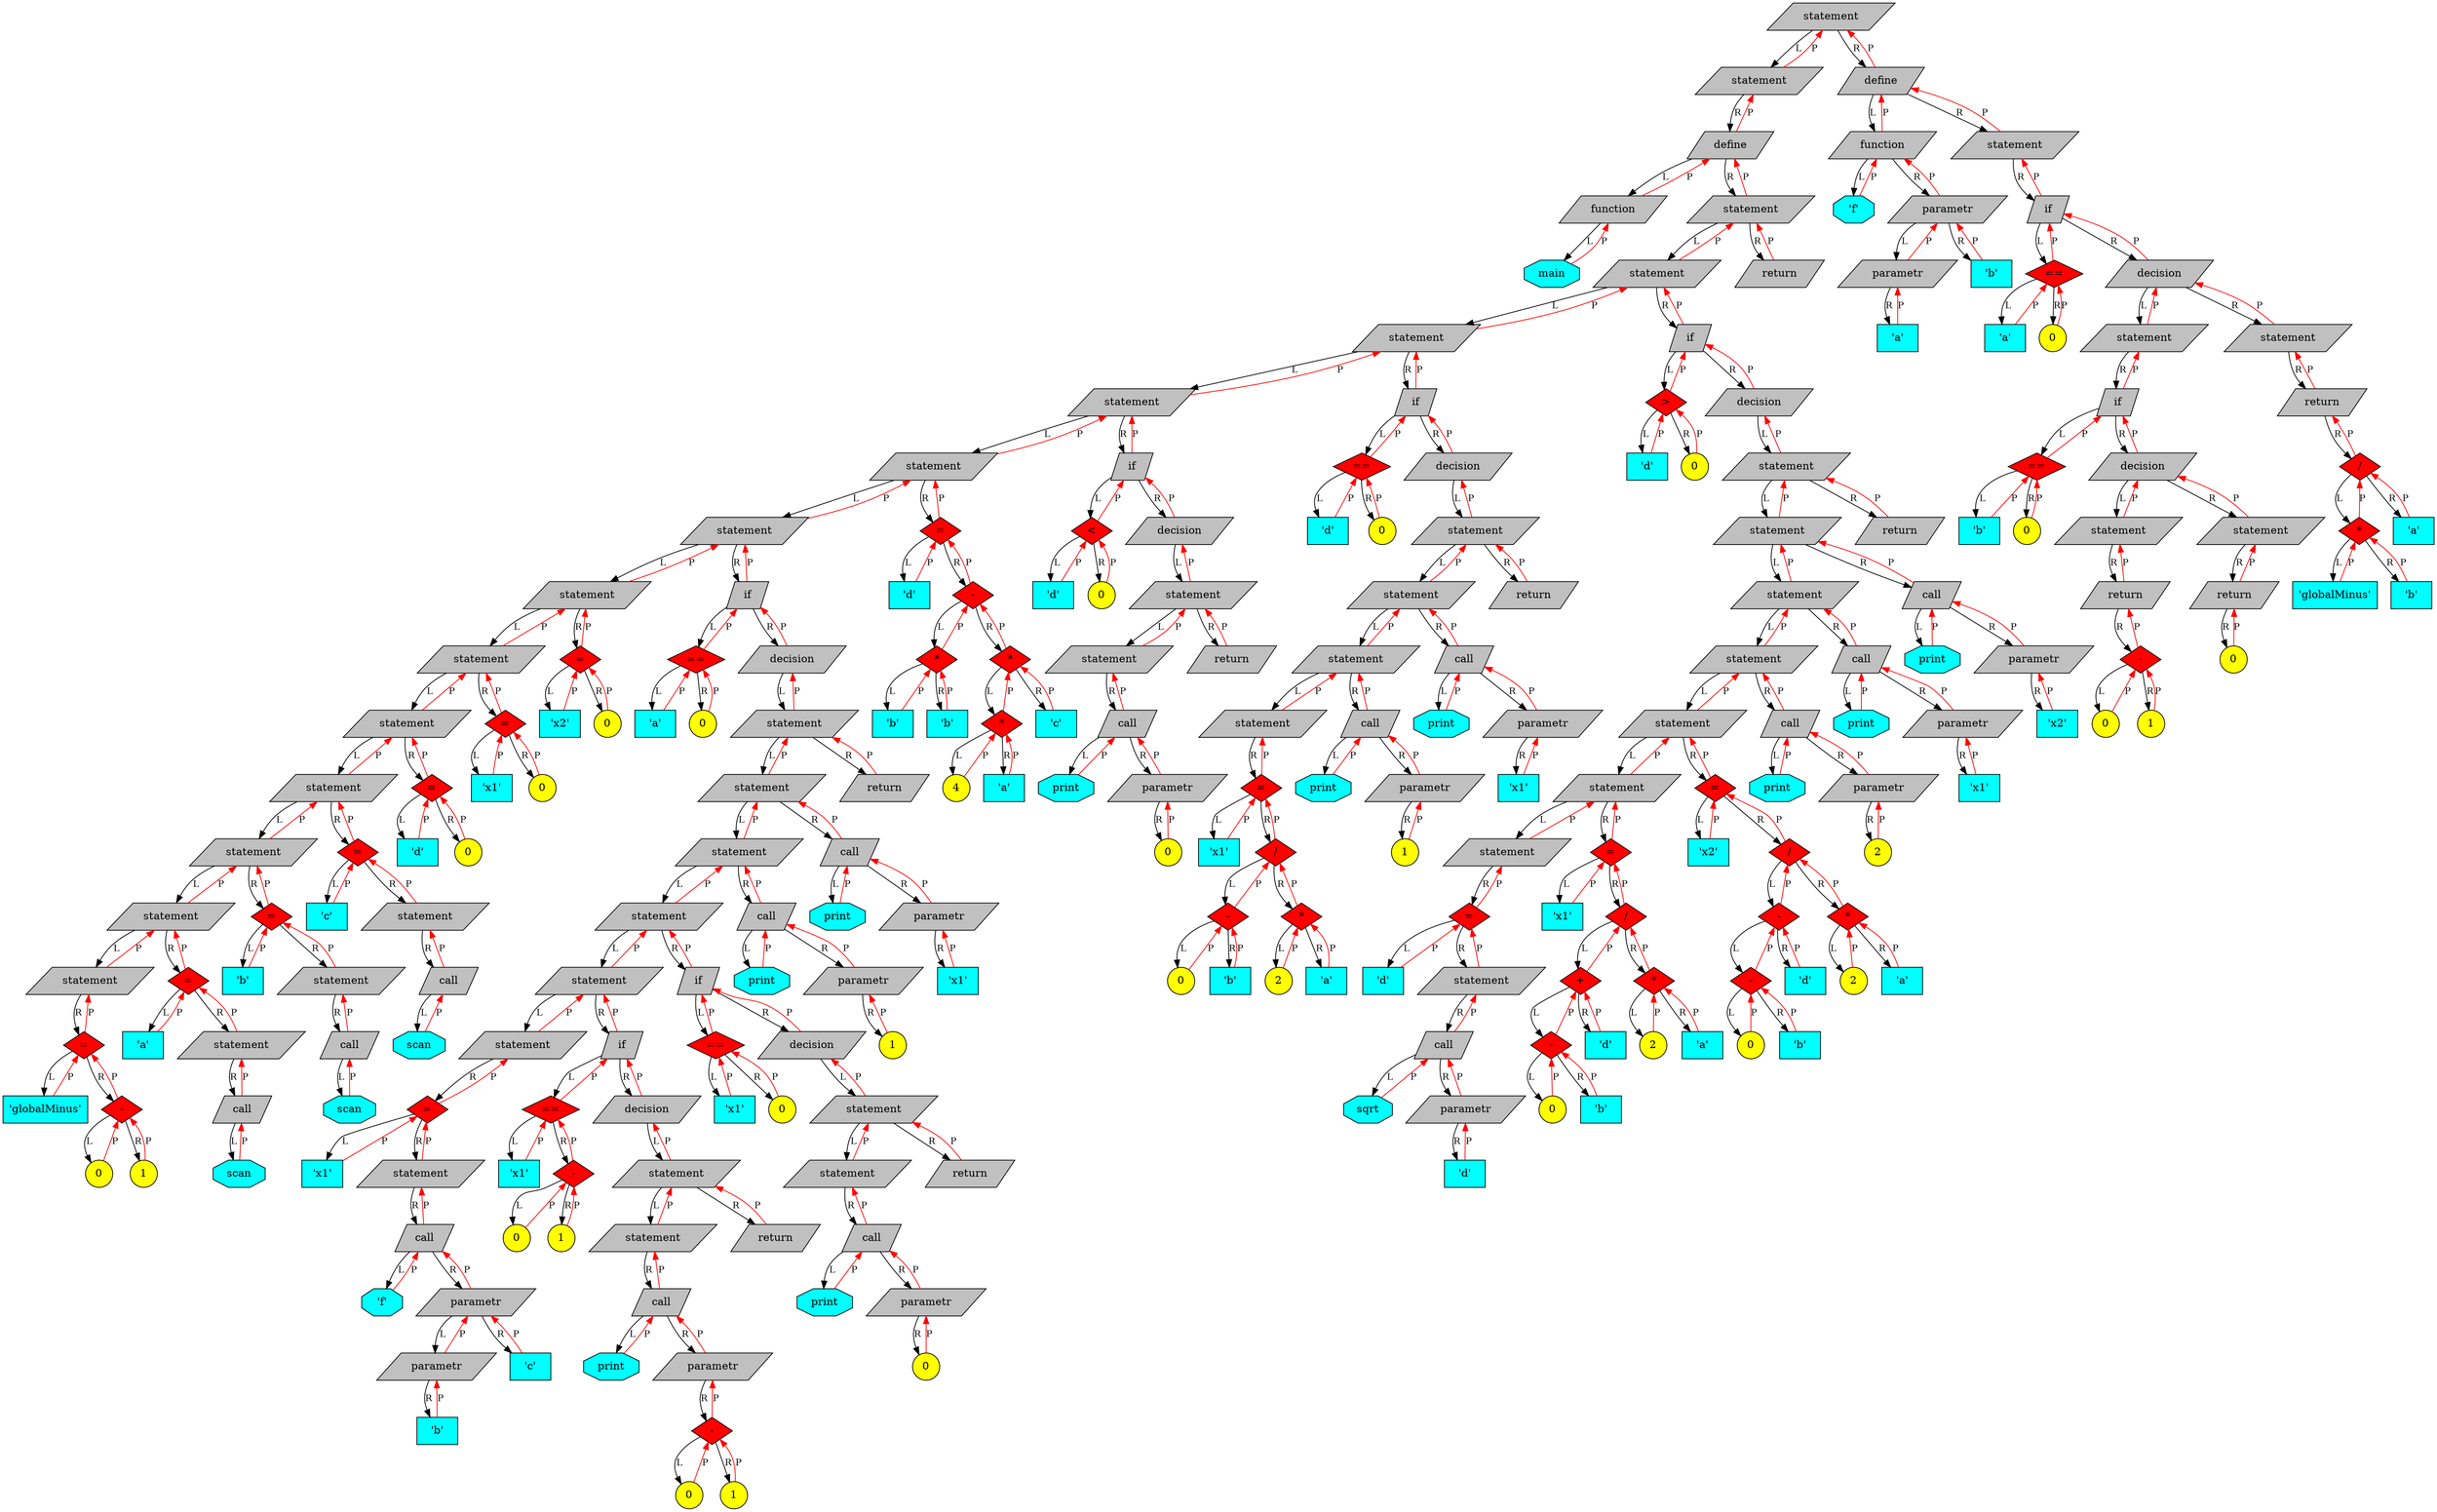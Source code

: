 digraph Tree{

	rankdir=UD;

	node[fontsize=14];

	94214501004560[shape=record, shape=parallelogram, style="filled", fillcolor=grey, label="statement"];
	94214500787408[shape=record, shape=parallelogram, style="filled", fillcolor=grey, label="statement"];
	94214500787472[shape=record, shape=parallelogram, style="filled", fillcolor=grey, label="define"];
	94214500787952[shape=record, shape=parallelogram, style="filled", fillcolor=grey, label="function"];
	94214500788016[shape=record, shape=octagon, style="filled", fillcolor=cyan, label="main"];
	94214501003184[shape=record, shape=parallelogram, style="filled", fillcolor=grey, label="statement"];
	94214500979280[shape=record, shape=parallelogram, style="filled", fillcolor=grey, label="statement"];
	94214500967504[shape=record, shape=parallelogram, style="filled", fillcolor=grey, label="statement"];
	94214500962096[shape=record, shape=parallelogram, style="filled", fillcolor=grey, label="statement"];
	94214500956752[shape=record, shape=parallelogram, style="filled", fillcolor=grey, label="statement"];
	94214500932240[shape=record, shape=parallelogram, style="filled", fillcolor=grey, label="statement"];
	94214500930736[shape=record, shape=parallelogram, style="filled", fillcolor=grey, label="statement"];
	94214500929232[shape=record, shape=parallelogram, style="filled", fillcolor=grey, label="statement"];
	94214500927728[shape=record, shape=parallelogram, style="filled", fillcolor=grey, label="statement"];
	94214500924848[shape=record, shape=parallelogram, style="filled", fillcolor=grey, label="statement"];
	94214500921968[shape=record, shape=parallelogram, style="filled", fillcolor=grey, label="statement"];
	94214500919088[shape=record, shape=parallelogram, style="filled", fillcolor=grey, label="statement"];
	94214500788080[shape=record, shape=parallelogram, style="filled", fillcolor=grey, label="statement"];
	94214500788144[shape=record, shape=diamond, style="filled", fillcolor=red, label="="];
	94214500788208[shape=record, shape=rectangle, style="filled", fillcolor=cyan, label="'globalMinus'"];
	94214500918192[shape=record, shape=diamond, style="filled", fillcolor=red, label="-"];
	94214500788272[shape=record, shape=circle, style="filled", fillcolor=yellow, label="0"];
	94214500918128[shape=record, shape=circle, style="filled", fillcolor=yellow, label="1"];
	94214500919152[shape=record, shape=diamond, style="filled", fillcolor=red, label="="];
	94214500919632[shape=record, shape=rectangle, style="filled", fillcolor=cyan, label="'a'"];
	94214500920112[shape=record, shape=parallelogram, style="filled", fillcolor=grey, label="statement"];
	94214500920176[shape=record, shape=parallelogram, style="filled", fillcolor=grey, label="call"];
	94214500920656[shape=record, shape=octagon, style="filled", fillcolor=cyan, label="scan"];
	94214500922032[shape=record, shape=diamond, style="filled", fillcolor=red, label="="];
	94214500922512[shape=record, shape=rectangle, style="filled", fillcolor=cyan, label="'b'"];
	94214500922992[shape=record, shape=parallelogram, style="filled", fillcolor=grey, label="statement"];
	94214500923056[shape=record, shape=parallelogram, style="filled", fillcolor=grey, label="call"];
	94214500923536[shape=record, shape=octagon, style="filled", fillcolor=cyan, label="scan"];
	94214500924912[shape=record, shape=diamond, style="filled", fillcolor=red, label="="];
	94214500925392[shape=record, shape=rectangle, style="filled", fillcolor=cyan, label="'c'"];
	94214500925872[shape=record, shape=parallelogram, style="filled", fillcolor=grey, label="statement"];
	94214500925936[shape=record, shape=parallelogram, style="filled", fillcolor=grey, label="call"];
	94214500926416[shape=record, shape=octagon, style="filled", fillcolor=cyan, label="scan"];
	94214500927792[shape=record, shape=diamond, style="filled", fillcolor=red, label="="];
	94214500928272[shape=record, shape=rectangle, style="filled", fillcolor=cyan, label="'d'"];
	94214500928752[shape=record, shape=circle, style="filled", fillcolor=yellow, label="0"];
	94214500929296[shape=record, shape=diamond, style="filled", fillcolor=red, label="="];
	94214500929776[shape=record, shape=rectangle, style="filled", fillcolor=cyan, label="'x1'"];
	94214500930256[shape=record, shape=circle, style="filled", fillcolor=yellow, label="0"];
	94214500930800[shape=record, shape=diamond, style="filled", fillcolor=red, label="="];
	94214500931280[shape=record, shape=rectangle, style="filled", fillcolor=cyan, label="'x2'"];
	94214500931760[shape=record, shape=circle, style="filled", fillcolor=yellow, label="0"];
	94214500932304[shape=record, shape=parallelogram, style="filled", fillcolor=grey, label="if"];
	94214500933328[shape=record, shape=diamond, style="filled", fillcolor=red, label="=="];
	94214500932784[shape=record, shape=rectangle, style="filled", fillcolor=cyan, label="'a'"];
	94214500933264[shape=record, shape=circle, style="filled", fillcolor=yellow, label="0"];
	94214500933808[shape=record, shape=parallelogram, style="filled", fillcolor=grey, label="decision"];
	94214500955376[shape=record, shape=parallelogram, style="filled", fillcolor=grey, label="statement"];
	94214500952976[shape=record, shape=parallelogram, style="filled", fillcolor=grey, label="statement"];
	94214500950992[shape=record, shape=parallelogram, style="filled", fillcolor=grey, label="statement"];
	94214500945584[shape=record, shape=parallelogram, style="filled", fillcolor=grey, label="statement"];
	94214500939088[shape=record, shape=parallelogram, style="filled", fillcolor=grey, label="statement"];
	94214500934288[shape=record, shape=parallelogram, style="filled", fillcolor=grey, label="statement"];
	94214500934352[shape=record, shape=diamond, style="filled", fillcolor=red, label="="];
	94214500934832[shape=record, shape=rectangle, style="filled", fillcolor=cyan, label="'x1'"];
	94214500935312[shape=record, shape=parallelogram, style="filled", fillcolor=grey, label="statement"];
	94214500935376[shape=record, shape=parallelogram, style="filled", fillcolor=grey, label="call"];
	94214500935856[shape=record, shape=octagon, style="filled", fillcolor=cyan, label="'f'"];
	94214500937296[shape=record, shape=parallelogram, style="filled", fillcolor=grey, label="parametr"];
	94214500936336[shape=record, shape=parallelogram, style="filled", fillcolor=grey, label="parametr"];
	94214500936400[shape=record, shape=rectangle, style="filled", fillcolor=cyan, label="'b'"];
	94214500937360[shape=record, shape=rectangle, style="filled", fillcolor=cyan, label="'c'"];
	94214500939152[shape=record, shape=parallelogram, style="filled", fillcolor=grey, label="if"];
	94214500940720[shape=record, shape=diamond, style="filled", fillcolor=red, label="=="];
	94214500939632[shape=record, shape=rectangle, style="filled", fillcolor=cyan, label="'x1'"];
	94214500940240[shape=record, shape=diamond, style="filled", fillcolor=red, label="-"];
	94214500940112[shape=record, shape=circle, style="filled", fillcolor=yellow, label="0"];
	94214500940176[shape=record, shape=circle, style="filled", fillcolor=yellow, label="1"];
	94214500941200[shape=record, shape=parallelogram, style="filled", fillcolor=grey, label="decision"];
	94214500944208[shape=record, shape=parallelogram, style="filled", fillcolor=grey, label="statement"];
	94214500941680[shape=record, shape=parallelogram, style="filled", fillcolor=grey, label="statement"];
	94214500941744[shape=record, shape=parallelogram, style="filled", fillcolor=grey, label="call"];
	94214500942224[shape=record, shape=octagon, style="filled", fillcolor=cyan, label="print"];
	94214500942704[shape=record, shape=parallelogram, style="filled", fillcolor=grey, label="parametr"];
	94214500942896[shape=record, shape=diamond, style="filled", fillcolor=red, label="-"];
	94214500942768[shape=record, shape=circle, style="filled", fillcolor=yellow, label="0"];
	94214500942832[shape=record, shape=circle, style="filled", fillcolor=yellow, label="1"];
	94214500944272[shape=record, shape=parallelogram, style="filled", fillcolor=grey, label="return"];
	94214500945648[shape=record, shape=parallelogram, style="filled", fillcolor=grey, label="if"];
	94214500946672[shape=record, shape=diamond, style="filled", fillcolor=red, label="=="];
	94214500946128[shape=record, shape=rectangle, style="filled", fillcolor=cyan, label="'x1'"];
	94214500946608[shape=record, shape=circle, style="filled", fillcolor=yellow, label="0"];
	94214500947152[shape=record, shape=parallelogram, style="filled", fillcolor=grey, label="decision"];
	94214500949616[shape=record, shape=parallelogram, style="filled", fillcolor=grey, label="statement"];
	94214500947632[shape=record, shape=parallelogram, style="filled", fillcolor=grey, label="statement"];
	94214500947696[shape=record, shape=parallelogram, style="filled", fillcolor=grey, label="call"];
	94214500948176[shape=record, shape=octagon, style="filled", fillcolor=cyan, label="print"];
	94214500948656[shape=record, shape=parallelogram, style="filled", fillcolor=grey, label="parametr"];
	94214500948720[shape=record, shape=circle, style="filled", fillcolor=yellow, label="0"];
	94214500949680[shape=record, shape=parallelogram, style="filled", fillcolor=grey, label="return"];
	94214500951056[shape=record, shape=parallelogram, style="filled", fillcolor=grey, label="call"];
	94214500951536[shape=record, shape=octagon, style="filled", fillcolor=cyan, label="print"];
	94214500952016[shape=record, shape=parallelogram, style="filled", fillcolor=grey, label="parametr"];
	94214500952080[shape=record, shape=circle, style="filled", fillcolor=yellow, label="1"];
	94214500953040[shape=record, shape=parallelogram, style="filled", fillcolor=grey, label="call"];
	94214500953520[shape=record, shape=octagon, style="filled", fillcolor=cyan, label="print"];
	94214500954000[shape=record, shape=parallelogram, style="filled", fillcolor=grey, label="parametr"];
	94214500954064[shape=record, shape=rectangle, style="filled", fillcolor=cyan, label="'x1'"];
	94214500955440[shape=record, shape=parallelogram, style="filled", fillcolor=grey, label="return"];
	94214500956816[shape=record, shape=diamond, style="filled", fillcolor=red, label="="];
	94214500957296[shape=record, shape=rectangle, style="filled", fillcolor=cyan, label="'d'"];
	94214500961200[shape=record, shape=diamond, style="filled", fillcolor=red, label="-"];
	94214500958736[shape=record, shape=diamond, style="filled", fillcolor=red, label="*"];
	94214500957776[shape=record, shape=rectangle, style="filled", fillcolor=cyan, label="'b'"];
	94214500958256[shape=record, shape=rectangle, style="filled", fillcolor=cyan, label="'b'"];
	94214500960720[shape=record, shape=diamond, style="filled", fillcolor=red, label="*"];
	94214500959760[shape=record, shape=diamond, style="filled", fillcolor=red, label="*"];
	94214500959216[shape=record, shape=circle, style="filled", fillcolor=yellow, label="4"];
	94214500959280[shape=record, shape=rectangle, style="filled", fillcolor=cyan, label="'a'"];
	94214500960240[shape=record, shape=rectangle, style="filled", fillcolor=cyan, label="'c'"];
	94214500962160[shape=record, shape=parallelogram, style="filled", fillcolor=grey, label="if"];
	94214500963184[shape=record, shape=diamond, style="filled", fillcolor=red, label="<"];
	94214500962640[shape=record, shape=rectangle, style="filled", fillcolor=cyan, label="'d'"];
	94214500963120[shape=record, shape=circle, style="filled", fillcolor=yellow, label="0"];
	94214500963664[shape=record, shape=parallelogram, style="filled", fillcolor=grey, label="decision"];
	94214500966128[shape=record, shape=parallelogram, style="filled", fillcolor=grey, label="statement"];
	94214500964144[shape=record, shape=parallelogram, style="filled", fillcolor=grey, label="statement"];
	94214500964208[shape=record, shape=parallelogram, style="filled", fillcolor=grey, label="call"];
	94214500964688[shape=record, shape=octagon, style="filled", fillcolor=cyan, label="print"];
	94214500965168[shape=record, shape=parallelogram, style="filled", fillcolor=grey, label="parametr"];
	94214500965232[shape=record, shape=circle, style="filled", fillcolor=yellow, label="0"];
	94214500966192[shape=record, shape=parallelogram, style="filled", fillcolor=grey, label="return"];
	94214500967568[shape=record, shape=parallelogram, style="filled", fillcolor=grey, label="if"];
	94214500968592[shape=record, shape=diamond, style="filled", fillcolor=red, label="=="];
	94214500968048[shape=record, shape=rectangle, style="filled", fillcolor=cyan, label="'d'"];
	94214500968528[shape=record, shape=circle, style="filled", fillcolor=yellow, label="0"];
	94214500969072[shape=record, shape=parallelogram, style="filled", fillcolor=grey, label="decision"];
	94214500977904[shape=record, shape=parallelogram, style="filled", fillcolor=grey, label="statement"];
	94214500975504[shape=record, shape=parallelogram, style="filled", fillcolor=grey, label="statement"];
	94214500973520[shape=record, shape=parallelogram, style="filled", fillcolor=grey, label="statement"];
	94214500969552[shape=record, shape=parallelogram, style="filled", fillcolor=grey, label="statement"];
	94214500969616[shape=record, shape=diamond, style="filled", fillcolor=red, label="="];
	94214500970096[shape=record, shape=rectangle, style="filled", fillcolor=cyan, label="'x1'"];
	94214500972624[shape=record, shape=diamond, style="filled", fillcolor=red, label="/"];
	94214500971120[shape=record, shape=diamond, style="filled", fillcolor=red, label="-"];
	94214500970576[shape=record, shape=circle, style="filled", fillcolor=yellow, label="0"];
	94214500970640[shape=record, shape=rectangle, style="filled", fillcolor=cyan, label="'b'"];
	94214500972144[shape=record, shape=diamond, style="filled", fillcolor=red, label="*"];
	94214500971600[shape=record, shape=circle, style="filled", fillcolor=yellow, label="2"];
	94214500971664[shape=record, shape=rectangle, style="filled", fillcolor=cyan, label="'a'"];
	94214500973584[shape=record, shape=parallelogram, style="filled", fillcolor=grey, label="call"];
	94214500974064[shape=record, shape=octagon, style="filled", fillcolor=cyan, label="print"];
	94214500974544[shape=record, shape=parallelogram, style="filled", fillcolor=grey, label="parametr"];
	94214500974608[shape=record, shape=circle, style="filled", fillcolor=yellow, label="1"];
	94214500975568[shape=record, shape=parallelogram, style="filled", fillcolor=grey, label="call"];
	94214500976048[shape=record, shape=octagon, style="filled", fillcolor=cyan, label="print"];
	94214500976528[shape=record, shape=parallelogram, style="filled", fillcolor=grey, label="parametr"];
	94214500976592[shape=record, shape=rectangle, style="filled", fillcolor=cyan, label="'x1'"];
	94214500977968[shape=record, shape=parallelogram, style="filled", fillcolor=grey, label="return"];
	94214500979344[shape=record, shape=parallelogram, style="filled", fillcolor=grey, label="if"];
	94214500980368[shape=record, shape=diamond, style="filled", fillcolor=red, label=">"];
	94214500979824[shape=record, shape=rectangle, style="filled", fillcolor=cyan, label="'d'"];
	94214500980304[shape=record, shape=circle, style="filled", fillcolor=yellow, label="0"];
	94214500980848[shape=record, shape=parallelogram, style="filled", fillcolor=grey, label="decision"];
	94214501001808[shape=record, shape=parallelogram, style="filled", fillcolor=grey, label="statement"];
	94214500999408[shape=record, shape=parallelogram, style="filled", fillcolor=grey, label="statement"];
	94214500997008[shape=record, shape=parallelogram, style="filled", fillcolor=grey, label="statement"];
	94214500995024[shape=record, shape=parallelogram, style="filled", fillcolor=grey, label="statement"];
	94214500990096[shape=record, shape=parallelogram, style="filled", fillcolor=grey, label="statement"];
	94214500985168[shape=record, shape=parallelogram, style="filled", fillcolor=grey, label="statement"];
	94214500981328[shape=record, shape=parallelogram, style="filled", fillcolor=grey, label="statement"];
	94214500981392[shape=record, shape=diamond, style="filled", fillcolor=red, label="="];
	94214500981872[shape=record, shape=rectangle, style="filled", fillcolor=cyan, label="'d'"];
	94214500982352[shape=record, shape=parallelogram, style="filled", fillcolor=grey, label="statement"];
	94214500982416[shape=record, shape=parallelogram, style="filled", fillcolor=grey, label="call"];
	94214500982896[shape=record, shape=octagon, style="filled", fillcolor=cyan, label="sqrt"];
	94214500983376[shape=record, shape=parallelogram, style="filled", fillcolor=grey, label="parametr"];
	94214500983440[shape=record, shape=rectangle, style="filled", fillcolor=cyan, label="'d'"];
	94214500985232[shape=record, shape=diamond, style="filled", fillcolor=red, label="="];
	94214500985712[shape=record, shape=rectangle, style="filled", fillcolor=cyan, label="'x1'"];
	94214500989200[shape=record, shape=diamond, style="filled", fillcolor=red, label="/"];
	94214500987696[shape=record, shape=diamond, style="filled", fillcolor=red, label="+"];
	94214500986736[shape=record, shape=diamond, style="filled", fillcolor=red, label="-"];
	94214500986192[shape=record, shape=circle, style="filled", fillcolor=yellow, label="0"];
	94214500986256[shape=record, shape=rectangle, style="filled", fillcolor=cyan, label="'b'"];
	94214500987216[shape=record, shape=rectangle, style="filled", fillcolor=cyan, label="'d'"];
	94214500988720[shape=record, shape=diamond, style="filled", fillcolor=red, label="*"];
	94214500988176[shape=record, shape=circle, style="filled", fillcolor=yellow, label="2"];
	94214500988240[shape=record, shape=rectangle, style="filled", fillcolor=cyan, label="'a'"];
	94214500990160[shape=record, shape=diamond, style="filled", fillcolor=red, label="="];
	94214500990640[shape=record, shape=rectangle, style="filled", fillcolor=cyan, label="'x2'"];
	94214500994128[shape=record, shape=diamond, style="filled", fillcolor=red, label="/"];
	94214500992624[shape=record, shape=diamond, style="filled", fillcolor=red, label="-"];
	94214500991664[shape=record, shape=diamond, style="filled", fillcolor=red, label="-"];
	94214500991120[shape=record, shape=circle, style="filled", fillcolor=yellow, label="0"];
	94214500991184[shape=record, shape=rectangle, style="filled", fillcolor=cyan, label="'b'"];
	94214500992144[shape=record, shape=rectangle, style="filled", fillcolor=cyan, label="'d'"];
	94214500993648[shape=record, shape=diamond, style="filled", fillcolor=red, label="*"];
	94214500993104[shape=record, shape=circle, style="filled", fillcolor=yellow, label="2"];
	94214500993168[shape=record, shape=rectangle, style="filled", fillcolor=cyan, label="'a'"];
	94214500995088[shape=record, shape=parallelogram, style="filled", fillcolor=grey, label="call"];
	94214500995568[shape=record, shape=octagon, style="filled", fillcolor=cyan, label="print"];
	94214500996048[shape=record, shape=parallelogram, style="filled", fillcolor=grey, label="parametr"];
	94214500996112[shape=record, shape=circle, style="filled", fillcolor=yellow, label="2"];
	94214500997072[shape=record, shape=parallelogram, style="filled", fillcolor=grey, label="call"];
	94214500997552[shape=record, shape=octagon, style="filled", fillcolor=cyan, label="print"];
	94214500998032[shape=record, shape=parallelogram, style="filled", fillcolor=grey, label="parametr"];
	94214500998096[shape=record, shape=rectangle, style="filled", fillcolor=cyan, label="'x1'"];
	94214500999472[shape=record, shape=parallelogram, style="filled", fillcolor=grey, label="call"];
	94214500999952[shape=record, shape=octagon, style="filled", fillcolor=cyan, label="print"];
	94214501000432[shape=record, shape=parallelogram, style="filled", fillcolor=grey, label="parametr"];
	94214501000496[shape=record, shape=rectangle, style="filled", fillcolor=cyan, label="'x2'"];
	94214501001872[shape=record, shape=parallelogram, style="filled", fillcolor=grey, label="return"];
	94214501003248[shape=record, shape=parallelogram, style="filled", fillcolor=grey, label="return"];
	94214501004624[shape=record, shape=parallelogram, style="filled", fillcolor=grey, label="define"];
	94214501005104[shape=record, shape=parallelogram, style="filled", fillcolor=grey, label="function"];
	94214501005584[shape=record, shape=octagon, style="filled", fillcolor=cyan, label="'f'"];
	94214501007024[shape=record, shape=parallelogram, style="filled", fillcolor=grey, label="parametr"];
	94214501006064[shape=record, shape=parallelogram, style="filled", fillcolor=grey, label="parametr"];
	94214501006128[shape=record, shape=rectangle, style="filled", fillcolor=cyan, label="'a'"];
	94214501007088[shape=record, shape=rectangle, style="filled", fillcolor=cyan, label="'b'"];
	94214501007984[shape=record, shape=parallelogram, style="filled", fillcolor=grey, label="statement"];
	94214501008048[shape=record, shape=parallelogram, style="filled", fillcolor=grey, label="if"];
	94214501009072[shape=record, shape=diamond, style="filled", fillcolor=red, label="=="];
	94214501008528[shape=record, shape=rectangle, style="filled", fillcolor=cyan, label="'a'"];
	94214501009008[shape=record, shape=circle, style="filled", fillcolor=yellow, label="0"];
	94214501009552[shape=record, shape=parallelogram, style="filled", fillcolor=grey, label="decision"];
	94214501010032[shape=record, shape=parallelogram, style="filled", fillcolor=grey, label="statement"];
	94214501010096[shape=record, shape=parallelogram, style="filled", fillcolor=grey, label="if"];
	94214501011120[shape=record, shape=diamond, style="filled", fillcolor=red, label="=="];
	94214501010576[shape=record, shape=rectangle, style="filled", fillcolor=cyan, label="'b'"];
	94214501011056[shape=record, shape=circle, style="filled", fillcolor=yellow, label="0"];
	94214501011600[shape=record, shape=parallelogram, style="filled", fillcolor=grey, label="decision"];
	94214501012080[shape=record, shape=parallelogram, style="filled", fillcolor=grey, label="statement"];
	94214501012144[shape=record, shape=parallelogram, style="filled", fillcolor=grey, label="return"];
	94214501012752[shape=record, shape=diamond, style="filled", fillcolor=red, label="-"];
	94214501012624[shape=record, shape=circle, style="filled", fillcolor=yellow, label="0"];
	94214501012688[shape=record, shape=circle, style="filled", fillcolor=yellow, label="1"];
	94214501013648[shape=record, shape=parallelogram, style="filled", fillcolor=grey, label="statement"];
	94214501013712[shape=record, shape=parallelogram, style="filled", fillcolor=grey, label="return"];
	94214501014192[shape=record, shape=circle, style="filled", fillcolor=yellow, label="0"];
	94214501015088[shape=record, shape=parallelogram, style="filled", fillcolor=grey, label="statement"];
	94214501015152[shape=record, shape=parallelogram, style="filled", fillcolor=grey, label="return"];
	94214501017552[shape=record, shape=diamond, style="filled", fillcolor=red, label="/"];
	94214501016592[shape=record, shape=diamond, style="filled", fillcolor=red, label="*"];
	94214501015632[shape=record, shape=rectangle, style="filled", fillcolor=cyan, label="'globalMinus'"];
	94214501016112[shape=record, shape=rectangle, style="filled", fillcolor=cyan, label="'b'"];
	94214501017072[shape=record, shape=rectangle, style="filled", fillcolor=cyan, label="'a'"];

	94214501004560 -> 94214500787408[label = "L", fontsize=12]
	94214501004560 -> 94214501004624[label = "R", fontsize=12]
	94214500787408 -> 94214501004560[label = "P", color=red, fontsize=12]
	94214500787408 -> 94214500787472[label = "R", fontsize=12]
	94214500787472 -> 94214500787408[label = "P", color=red, fontsize=12]
	94214500787472 -> 94214500787952[label = "L", fontsize=12]
	94214500787472 -> 94214501003184[label = "R", fontsize=12]
	94214500787952 -> 94214500787472[label = "P", color=red, fontsize=12]
	94214500787952 -> 94214500788016[label = "L", fontsize=12]
	94214500788016 -> 94214500787952[label = "P", color=red, fontsize=12]
	94214501003184 -> 94214500787472[label = "P", color=red, fontsize=12]
	94214501003184 -> 94214500979280[label = "L", fontsize=12]
	94214501003184 -> 94214501003248[label = "R", fontsize=12]
	94214500979280 -> 94214501003184[label = "P", color=red, fontsize=12]
	94214500979280 -> 94214500967504[label = "L", fontsize=12]
	94214500979280 -> 94214500979344[label = "R", fontsize=12]
	94214500967504 -> 94214500979280[label = "P", color=red, fontsize=12]
	94214500967504 -> 94214500962096[label = "L", fontsize=12]
	94214500967504 -> 94214500967568[label = "R", fontsize=12]
	94214500962096 -> 94214500967504[label = "P", color=red, fontsize=12]
	94214500962096 -> 94214500956752[label = "L", fontsize=12]
	94214500962096 -> 94214500962160[label = "R", fontsize=12]
	94214500956752 -> 94214500962096[label = "P", color=red, fontsize=12]
	94214500956752 -> 94214500932240[label = "L", fontsize=12]
	94214500956752 -> 94214500956816[label = "R", fontsize=12]
	94214500932240 -> 94214500956752[label = "P", color=red, fontsize=12]
	94214500932240 -> 94214500930736[label = "L", fontsize=12]
	94214500932240 -> 94214500932304[label = "R", fontsize=12]
	94214500930736 -> 94214500932240[label = "P", color=red, fontsize=12]
	94214500930736 -> 94214500929232[label = "L", fontsize=12]
	94214500930736 -> 94214500930800[label = "R", fontsize=12]
	94214500929232 -> 94214500930736[label = "P", color=red, fontsize=12]
	94214500929232 -> 94214500927728[label = "L", fontsize=12]
	94214500929232 -> 94214500929296[label = "R", fontsize=12]
	94214500927728 -> 94214500929232[label = "P", color=red, fontsize=12]
	94214500927728 -> 94214500924848[label = "L", fontsize=12]
	94214500927728 -> 94214500927792[label = "R", fontsize=12]
	94214500924848 -> 94214500927728[label = "P", color=red, fontsize=12]
	94214500924848 -> 94214500921968[label = "L", fontsize=12]
	94214500924848 -> 94214500924912[label = "R", fontsize=12]
	94214500921968 -> 94214500924848[label = "P", color=red, fontsize=12]
	94214500921968 -> 94214500919088[label = "L", fontsize=12]
	94214500921968 -> 94214500922032[label = "R", fontsize=12]
	94214500919088 -> 94214500921968[label = "P", color=red, fontsize=12]
	94214500919088 -> 94214500788080[label = "L", fontsize=12]
	94214500919088 -> 94214500919152[label = "R", fontsize=12]
	94214500788080 -> 94214500919088[label = "P", color=red, fontsize=12]
	94214500788080 -> 94214500788144[label = "R", fontsize=12]
	94214500788144 -> 94214500788080[label = "P", color=red, fontsize=12]
	94214500788144 -> 94214500788208[label = "L", fontsize=12]
	94214500788144 -> 94214500918192[label = "R", fontsize=12]
	94214500788208 -> 94214500788144[label = "P", color=red, fontsize=12]
	94214500918192 -> 94214500788144[label = "P", color=red, fontsize=12]
	94214500918192 -> 94214500788272[label = "L", fontsize=12]
	94214500918192 -> 94214500918128[label = "R", fontsize=12]
	94214500788272 -> 94214500918192[label = "P", color=red, fontsize=12]
	94214500918128 -> 94214500918192[label = "P", color=red, fontsize=12]
	94214500919152 -> 94214500919088[label = "P", color=red, fontsize=12]
	94214500919152 -> 94214500919632[label = "L", fontsize=12]
	94214500919152 -> 94214500920112[label = "R", fontsize=12]
	94214500919632 -> 94214500919152[label = "P", color=red, fontsize=12]
	94214500920112 -> 94214500919152[label = "P", color=red, fontsize=12]
	94214500920112 -> 94214500920176[label = "R", fontsize=12]
	94214500920176 -> 94214500920112[label = "P", color=red, fontsize=12]
	94214500920176 -> 94214500920656[label = "L", fontsize=12]
	94214500920656 -> 94214500920176[label = "P", color=red, fontsize=12]
	94214500922032 -> 94214500921968[label = "P", color=red, fontsize=12]
	94214500922032 -> 94214500922512[label = "L", fontsize=12]
	94214500922032 -> 94214500922992[label = "R", fontsize=12]
	94214500922512 -> 94214500922032[label = "P", color=red, fontsize=12]
	94214500922992 -> 94214500922032[label = "P", color=red, fontsize=12]
	94214500922992 -> 94214500923056[label = "R", fontsize=12]
	94214500923056 -> 94214500922992[label = "P", color=red, fontsize=12]
	94214500923056 -> 94214500923536[label = "L", fontsize=12]
	94214500923536 -> 94214500923056[label = "P", color=red, fontsize=12]
	94214500924912 -> 94214500924848[label = "P", color=red, fontsize=12]
	94214500924912 -> 94214500925392[label = "L", fontsize=12]
	94214500924912 -> 94214500925872[label = "R", fontsize=12]
	94214500925392 -> 94214500924912[label = "P", color=red, fontsize=12]
	94214500925872 -> 94214500924912[label = "P", color=red, fontsize=12]
	94214500925872 -> 94214500925936[label = "R", fontsize=12]
	94214500925936 -> 94214500925872[label = "P", color=red, fontsize=12]
	94214500925936 -> 94214500926416[label = "L", fontsize=12]
	94214500926416 -> 94214500925936[label = "P", color=red, fontsize=12]
	94214500927792 -> 94214500927728[label = "P", color=red, fontsize=12]
	94214500927792 -> 94214500928272[label = "L", fontsize=12]
	94214500927792 -> 94214500928752[label = "R", fontsize=12]
	94214500928272 -> 94214500927792[label = "P", color=red, fontsize=12]
	94214500928752 -> 94214500927792[label = "P", color=red, fontsize=12]
	94214500929296 -> 94214500929232[label = "P", color=red, fontsize=12]
	94214500929296 -> 94214500929776[label = "L", fontsize=12]
	94214500929296 -> 94214500930256[label = "R", fontsize=12]
	94214500929776 -> 94214500929296[label = "P", color=red, fontsize=12]
	94214500930256 -> 94214500929296[label = "P", color=red, fontsize=12]
	94214500930800 -> 94214500930736[label = "P", color=red, fontsize=12]
	94214500930800 -> 94214500931280[label = "L", fontsize=12]
	94214500930800 -> 94214500931760[label = "R", fontsize=12]
	94214500931280 -> 94214500930800[label = "P", color=red, fontsize=12]
	94214500931760 -> 94214500930800[label = "P", color=red, fontsize=12]
	94214500932304 -> 94214500932240[label = "P", color=red, fontsize=12]
	94214500932304 -> 94214500933328[label = "L", fontsize=12]
	94214500932304 -> 94214500933808[label = "R", fontsize=12]
	94214500933328 -> 94214500932304[label = "P", color=red, fontsize=12]
	94214500933328 -> 94214500932784[label = "L", fontsize=12]
	94214500933328 -> 94214500933264[label = "R", fontsize=12]
	94214500932784 -> 94214500933328[label = "P", color=red, fontsize=12]
	94214500933264 -> 94214500933328[label = "P", color=red, fontsize=12]
	94214500933808 -> 94214500932304[label = "P", color=red, fontsize=12]
	94214500933808 -> 94214500955376[label = "L", fontsize=12]
	94214500955376 -> 94214500933808[label = "P", color=red, fontsize=12]
	94214500955376 -> 94214500952976[label = "L", fontsize=12]
	94214500955376 -> 94214500955440[label = "R", fontsize=12]
	94214500952976 -> 94214500955376[label = "P", color=red, fontsize=12]
	94214500952976 -> 94214500950992[label = "L", fontsize=12]
	94214500952976 -> 94214500953040[label = "R", fontsize=12]
	94214500950992 -> 94214500952976[label = "P", color=red, fontsize=12]
	94214500950992 -> 94214500945584[label = "L", fontsize=12]
	94214500950992 -> 94214500951056[label = "R", fontsize=12]
	94214500945584 -> 94214500950992[label = "P", color=red, fontsize=12]
	94214500945584 -> 94214500939088[label = "L", fontsize=12]
	94214500945584 -> 94214500945648[label = "R", fontsize=12]
	94214500939088 -> 94214500945584[label = "P", color=red, fontsize=12]
	94214500939088 -> 94214500934288[label = "L", fontsize=12]
	94214500939088 -> 94214500939152[label = "R", fontsize=12]
	94214500934288 -> 94214500939088[label = "P", color=red, fontsize=12]
	94214500934288 -> 94214500934352[label = "R", fontsize=12]
	94214500934352 -> 94214500934288[label = "P", color=red, fontsize=12]
	94214500934352 -> 94214500934832[label = "L", fontsize=12]
	94214500934352 -> 94214500935312[label = "R", fontsize=12]
	94214500934832 -> 94214500934352[label = "P", color=red, fontsize=12]
	94214500935312 -> 94214500934352[label = "P", color=red, fontsize=12]
	94214500935312 -> 94214500935376[label = "R", fontsize=12]
	94214500935376 -> 94214500935312[label = "P", color=red, fontsize=12]
	94214500935376 -> 94214500935856[label = "L", fontsize=12]
	94214500935376 -> 94214500937296[label = "R", fontsize=12]
	94214500935856 -> 94214500935376[label = "P", color=red, fontsize=12]
	94214500937296 -> 94214500935376[label = "P", color=red, fontsize=12]
	94214500937296 -> 94214500936336[label = "L", fontsize=12]
	94214500937296 -> 94214500937360[label = "R", fontsize=12]
	94214500936336 -> 94214500937296[label = "P", color=red, fontsize=12]
	94214500936336 -> 94214500936400[label = "R", fontsize=12]
	94214500936400 -> 94214500936336[label = "P", color=red, fontsize=12]
	94214500937360 -> 94214500937296[label = "P", color=red, fontsize=12]
	94214500939152 -> 94214500939088[label = "P", color=red, fontsize=12]
	94214500939152 -> 94214500940720[label = "L", fontsize=12]
	94214500939152 -> 94214500941200[label = "R", fontsize=12]
	94214500940720 -> 94214500939152[label = "P", color=red, fontsize=12]
	94214500940720 -> 94214500939632[label = "L", fontsize=12]
	94214500940720 -> 94214500940240[label = "R", fontsize=12]
	94214500939632 -> 94214500940720[label = "P", color=red, fontsize=12]
	94214500940240 -> 94214500940720[label = "P", color=red, fontsize=12]
	94214500940240 -> 94214500940112[label = "L", fontsize=12]
	94214500940240 -> 94214500940176[label = "R", fontsize=12]
	94214500940112 -> 94214500940240[label = "P", color=red, fontsize=12]
	94214500940176 -> 94214500940240[label = "P", color=red, fontsize=12]
	94214500941200 -> 94214500939152[label = "P", color=red, fontsize=12]
	94214500941200 -> 94214500944208[label = "L", fontsize=12]
	94214500944208 -> 94214500941200[label = "P", color=red, fontsize=12]
	94214500944208 -> 94214500941680[label = "L", fontsize=12]
	94214500944208 -> 94214500944272[label = "R", fontsize=12]
	94214500941680 -> 94214500944208[label = "P", color=red, fontsize=12]
	94214500941680 -> 94214500941744[label = "R", fontsize=12]
	94214500941744 -> 94214500941680[label = "P", color=red, fontsize=12]
	94214500941744 -> 94214500942224[label = "L", fontsize=12]
	94214500941744 -> 94214500942704[label = "R", fontsize=12]
	94214500942224 -> 94214500941744[label = "P", color=red, fontsize=12]
	94214500942704 -> 94214500941744[label = "P", color=red, fontsize=12]
	94214500942704 -> 94214500942896[label = "R", fontsize=12]
	94214500942896 -> 94214500942704[label = "P", color=red, fontsize=12]
	94214500942896 -> 94214500942768[label = "L", fontsize=12]
	94214500942896 -> 94214500942832[label = "R", fontsize=12]
	94214500942768 -> 94214500942896[label = "P", color=red, fontsize=12]
	94214500942832 -> 94214500942896[label = "P", color=red, fontsize=12]
	94214500944272 -> 94214500944208[label = "P", color=red, fontsize=12]
	94214500945648 -> 94214500945584[label = "P", color=red, fontsize=12]
	94214500945648 -> 94214500946672[label = "L", fontsize=12]
	94214500945648 -> 94214500947152[label = "R", fontsize=12]
	94214500946672 -> 94214500945648[label = "P", color=red, fontsize=12]
	94214500946672 -> 94214500946128[label = "L", fontsize=12]
	94214500946672 -> 94214500946608[label = "R", fontsize=12]
	94214500946128 -> 94214500946672[label = "P", color=red, fontsize=12]
	94214500946608 -> 94214500946672[label = "P", color=red, fontsize=12]
	94214500947152 -> 94214500945648[label = "P", color=red, fontsize=12]
	94214500947152 -> 94214500949616[label = "L", fontsize=12]
	94214500949616 -> 94214500947152[label = "P", color=red, fontsize=12]
	94214500949616 -> 94214500947632[label = "L", fontsize=12]
	94214500949616 -> 94214500949680[label = "R", fontsize=12]
	94214500947632 -> 94214500949616[label = "P", color=red, fontsize=12]
	94214500947632 -> 94214500947696[label = "R", fontsize=12]
	94214500947696 -> 94214500947632[label = "P", color=red, fontsize=12]
	94214500947696 -> 94214500948176[label = "L", fontsize=12]
	94214500947696 -> 94214500948656[label = "R", fontsize=12]
	94214500948176 -> 94214500947696[label = "P", color=red, fontsize=12]
	94214500948656 -> 94214500947696[label = "P", color=red, fontsize=12]
	94214500948656 -> 94214500948720[label = "R", fontsize=12]
	94214500948720 -> 94214500948656[label = "P", color=red, fontsize=12]
	94214500949680 -> 94214500949616[label = "P", color=red, fontsize=12]
	94214500951056 -> 94214500950992[label = "P", color=red, fontsize=12]
	94214500951056 -> 94214500951536[label = "L", fontsize=12]
	94214500951056 -> 94214500952016[label = "R", fontsize=12]
	94214500951536 -> 94214500951056[label = "P", color=red, fontsize=12]
	94214500952016 -> 94214500951056[label = "P", color=red, fontsize=12]
	94214500952016 -> 94214500952080[label = "R", fontsize=12]
	94214500952080 -> 94214500952016[label = "P", color=red, fontsize=12]
	94214500953040 -> 94214500952976[label = "P", color=red, fontsize=12]
	94214500953040 -> 94214500953520[label = "L", fontsize=12]
	94214500953040 -> 94214500954000[label = "R", fontsize=12]
	94214500953520 -> 94214500953040[label = "P", color=red, fontsize=12]
	94214500954000 -> 94214500953040[label = "P", color=red, fontsize=12]
	94214500954000 -> 94214500954064[label = "R", fontsize=12]
	94214500954064 -> 94214500954000[label = "P", color=red, fontsize=12]
	94214500955440 -> 94214500955376[label = "P", color=red, fontsize=12]
	94214500956816 -> 94214500956752[label = "P", color=red, fontsize=12]
	94214500956816 -> 94214500957296[label = "L", fontsize=12]
	94214500956816 -> 94214500961200[label = "R", fontsize=12]
	94214500957296 -> 94214500956816[label = "P", color=red, fontsize=12]
	94214500961200 -> 94214500956816[label = "P", color=red, fontsize=12]
	94214500961200 -> 94214500958736[label = "L", fontsize=12]
	94214500961200 -> 94214500960720[label = "R", fontsize=12]
	94214500958736 -> 94214500961200[label = "P", color=red, fontsize=12]
	94214500958736 -> 94214500957776[label = "L", fontsize=12]
	94214500958736 -> 94214500958256[label = "R", fontsize=12]
	94214500957776 -> 94214500958736[label = "P", color=red, fontsize=12]
	94214500958256 -> 94214500958736[label = "P", color=red, fontsize=12]
	94214500960720 -> 94214500961200[label = "P", color=red, fontsize=12]
	94214500960720 -> 94214500959760[label = "L", fontsize=12]
	94214500960720 -> 94214500960240[label = "R", fontsize=12]
	94214500959760 -> 94214500960720[label = "P", color=red, fontsize=12]
	94214500959760 -> 94214500959216[label = "L", fontsize=12]
	94214500959760 -> 94214500959280[label = "R", fontsize=12]
	94214500959216 -> 94214500959760[label = "P", color=red, fontsize=12]
	94214500959280 -> 94214500959760[label = "P", color=red, fontsize=12]
	94214500960240 -> 94214500960720[label = "P", color=red, fontsize=12]
	94214500962160 -> 94214500962096[label = "P", color=red, fontsize=12]
	94214500962160 -> 94214500963184[label = "L", fontsize=12]
	94214500962160 -> 94214500963664[label = "R", fontsize=12]
	94214500963184 -> 94214500962160[label = "P", color=red, fontsize=12]
	94214500963184 -> 94214500962640[label = "L", fontsize=12]
	94214500963184 -> 94214500963120[label = "R", fontsize=12]
	94214500962640 -> 94214500963184[label = "P", color=red, fontsize=12]
	94214500963120 -> 94214500963184[label = "P", color=red, fontsize=12]
	94214500963664 -> 94214500962160[label = "P", color=red, fontsize=12]
	94214500963664 -> 94214500966128[label = "L", fontsize=12]
	94214500966128 -> 94214500963664[label = "P", color=red, fontsize=12]
	94214500966128 -> 94214500964144[label = "L", fontsize=12]
	94214500966128 -> 94214500966192[label = "R", fontsize=12]
	94214500964144 -> 94214500966128[label = "P", color=red, fontsize=12]
	94214500964144 -> 94214500964208[label = "R", fontsize=12]
	94214500964208 -> 94214500964144[label = "P", color=red, fontsize=12]
	94214500964208 -> 94214500964688[label = "L", fontsize=12]
	94214500964208 -> 94214500965168[label = "R", fontsize=12]
	94214500964688 -> 94214500964208[label = "P", color=red, fontsize=12]
	94214500965168 -> 94214500964208[label = "P", color=red, fontsize=12]
	94214500965168 -> 94214500965232[label = "R", fontsize=12]
	94214500965232 -> 94214500965168[label = "P", color=red, fontsize=12]
	94214500966192 -> 94214500966128[label = "P", color=red, fontsize=12]
	94214500967568 -> 94214500967504[label = "P", color=red, fontsize=12]
	94214500967568 -> 94214500968592[label = "L", fontsize=12]
	94214500967568 -> 94214500969072[label = "R", fontsize=12]
	94214500968592 -> 94214500967568[label = "P", color=red, fontsize=12]
	94214500968592 -> 94214500968048[label = "L", fontsize=12]
	94214500968592 -> 94214500968528[label = "R", fontsize=12]
	94214500968048 -> 94214500968592[label = "P", color=red, fontsize=12]
	94214500968528 -> 94214500968592[label = "P", color=red, fontsize=12]
	94214500969072 -> 94214500967568[label = "P", color=red, fontsize=12]
	94214500969072 -> 94214500977904[label = "L", fontsize=12]
	94214500977904 -> 94214500969072[label = "P", color=red, fontsize=12]
	94214500977904 -> 94214500975504[label = "L", fontsize=12]
	94214500977904 -> 94214500977968[label = "R", fontsize=12]
	94214500975504 -> 94214500977904[label = "P", color=red, fontsize=12]
	94214500975504 -> 94214500973520[label = "L", fontsize=12]
	94214500975504 -> 94214500975568[label = "R", fontsize=12]
	94214500973520 -> 94214500975504[label = "P", color=red, fontsize=12]
	94214500973520 -> 94214500969552[label = "L", fontsize=12]
	94214500973520 -> 94214500973584[label = "R", fontsize=12]
	94214500969552 -> 94214500973520[label = "P", color=red, fontsize=12]
	94214500969552 -> 94214500969616[label = "R", fontsize=12]
	94214500969616 -> 94214500969552[label = "P", color=red, fontsize=12]
	94214500969616 -> 94214500970096[label = "L", fontsize=12]
	94214500969616 -> 94214500972624[label = "R", fontsize=12]
	94214500970096 -> 94214500969616[label = "P", color=red, fontsize=12]
	94214500972624 -> 94214500969616[label = "P", color=red, fontsize=12]
	94214500972624 -> 94214500971120[label = "L", fontsize=12]
	94214500972624 -> 94214500972144[label = "R", fontsize=12]
	94214500971120 -> 94214500972624[label = "P", color=red, fontsize=12]
	94214500971120 -> 94214500970576[label = "L", fontsize=12]
	94214500971120 -> 94214500970640[label = "R", fontsize=12]
	94214500970576 -> 94214500971120[label = "P", color=red, fontsize=12]
	94214500970640 -> 94214500971120[label = "P", color=red, fontsize=12]
	94214500972144 -> 94214500972624[label = "P", color=red, fontsize=12]
	94214500972144 -> 94214500971600[label = "L", fontsize=12]
	94214500972144 -> 94214500971664[label = "R", fontsize=12]
	94214500971600 -> 94214500972144[label = "P", color=red, fontsize=12]
	94214500971664 -> 94214500972144[label = "P", color=red, fontsize=12]
	94214500973584 -> 94214500973520[label = "P", color=red, fontsize=12]
	94214500973584 -> 94214500974064[label = "L", fontsize=12]
	94214500973584 -> 94214500974544[label = "R", fontsize=12]
	94214500974064 -> 94214500973584[label = "P", color=red, fontsize=12]
	94214500974544 -> 94214500973584[label = "P", color=red, fontsize=12]
	94214500974544 -> 94214500974608[label = "R", fontsize=12]
	94214500974608 -> 94214500974544[label = "P", color=red, fontsize=12]
	94214500975568 -> 94214500975504[label = "P", color=red, fontsize=12]
	94214500975568 -> 94214500976048[label = "L", fontsize=12]
	94214500975568 -> 94214500976528[label = "R", fontsize=12]
	94214500976048 -> 94214500975568[label = "P", color=red, fontsize=12]
	94214500976528 -> 94214500975568[label = "P", color=red, fontsize=12]
	94214500976528 -> 94214500976592[label = "R", fontsize=12]
	94214500976592 -> 94214500976528[label = "P", color=red, fontsize=12]
	94214500977968 -> 94214500977904[label = "P", color=red, fontsize=12]
	94214500979344 -> 94214500979280[label = "P", color=red, fontsize=12]
	94214500979344 -> 94214500980368[label = "L", fontsize=12]
	94214500979344 -> 94214500980848[label = "R", fontsize=12]
	94214500980368 -> 94214500979344[label = "P", color=red, fontsize=12]
	94214500980368 -> 94214500979824[label = "L", fontsize=12]
	94214500980368 -> 94214500980304[label = "R", fontsize=12]
	94214500979824 -> 94214500980368[label = "P", color=red, fontsize=12]
	94214500980304 -> 94214500980368[label = "P", color=red, fontsize=12]
	94214500980848 -> 94214500979344[label = "P", color=red, fontsize=12]
	94214500980848 -> 94214501001808[label = "L", fontsize=12]
	94214501001808 -> 94214500980848[label = "P", color=red, fontsize=12]
	94214501001808 -> 94214500999408[label = "L", fontsize=12]
	94214501001808 -> 94214501001872[label = "R", fontsize=12]
	94214500999408 -> 94214501001808[label = "P", color=red, fontsize=12]
	94214500999408 -> 94214500997008[label = "L", fontsize=12]
	94214500999408 -> 94214500999472[label = "R", fontsize=12]
	94214500997008 -> 94214500999408[label = "P", color=red, fontsize=12]
	94214500997008 -> 94214500995024[label = "L", fontsize=12]
	94214500997008 -> 94214500997072[label = "R", fontsize=12]
	94214500995024 -> 94214500997008[label = "P", color=red, fontsize=12]
	94214500995024 -> 94214500990096[label = "L", fontsize=12]
	94214500995024 -> 94214500995088[label = "R", fontsize=12]
	94214500990096 -> 94214500995024[label = "P", color=red, fontsize=12]
	94214500990096 -> 94214500985168[label = "L", fontsize=12]
	94214500990096 -> 94214500990160[label = "R", fontsize=12]
	94214500985168 -> 94214500990096[label = "P", color=red, fontsize=12]
	94214500985168 -> 94214500981328[label = "L", fontsize=12]
	94214500985168 -> 94214500985232[label = "R", fontsize=12]
	94214500981328 -> 94214500985168[label = "P", color=red, fontsize=12]
	94214500981328 -> 94214500981392[label = "R", fontsize=12]
	94214500981392 -> 94214500981328[label = "P", color=red, fontsize=12]
	94214500981392 -> 94214500981872[label = "L", fontsize=12]
	94214500981392 -> 94214500982352[label = "R", fontsize=12]
	94214500981872 -> 94214500981392[label = "P", color=red, fontsize=12]
	94214500982352 -> 94214500981392[label = "P", color=red, fontsize=12]
	94214500982352 -> 94214500982416[label = "R", fontsize=12]
	94214500982416 -> 94214500982352[label = "P", color=red, fontsize=12]
	94214500982416 -> 94214500982896[label = "L", fontsize=12]
	94214500982416 -> 94214500983376[label = "R", fontsize=12]
	94214500982896 -> 94214500982416[label = "P", color=red, fontsize=12]
	94214500983376 -> 94214500982416[label = "P", color=red, fontsize=12]
	94214500983376 -> 94214500983440[label = "R", fontsize=12]
	94214500983440 -> 94214500983376[label = "P", color=red, fontsize=12]
	94214500985232 -> 94214500985168[label = "P", color=red, fontsize=12]
	94214500985232 -> 94214500985712[label = "L", fontsize=12]
	94214500985232 -> 94214500989200[label = "R", fontsize=12]
	94214500985712 -> 94214500985232[label = "P", color=red, fontsize=12]
	94214500989200 -> 94214500985232[label = "P", color=red, fontsize=12]
	94214500989200 -> 94214500987696[label = "L", fontsize=12]
	94214500989200 -> 94214500988720[label = "R", fontsize=12]
	94214500987696 -> 94214500989200[label = "P", color=red, fontsize=12]
	94214500987696 -> 94214500986736[label = "L", fontsize=12]
	94214500987696 -> 94214500987216[label = "R", fontsize=12]
	94214500986736 -> 94214500987696[label = "P", color=red, fontsize=12]
	94214500986736 -> 94214500986192[label = "L", fontsize=12]
	94214500986736 -> 94214500986256[label = "R", fontsize=12]
	94214500986192 -> 94214500986736[label = "P", color=red, fontsize=12]
	94214500986256 -> 94214500986736[label = "P", color=red, fontsize=12]
	94214500987216 -> 94214500987696[label = "P", color=red, fontsize=12]
	94214500988720 -> 94214500989200[label = "P", color=red, fontsize=12]
	94214500988720 -> 94214500988176[label = "L", fontsize=12]
	94214500988720 -> 94214500988240[label = "R", fontsize=12]
	94214500988176 -> 94214500988720[label = "P", color=red, fontsize=12]
	94214500988240 -> 94214500988720[label = "P", color=red, fontsize=12]
	94214500990160 -> 94214500990096[label = "P", color=red, fontsize=12]
	94214500990160 -> 94214500990640[label = "L", fontsize=12]
	94214500990160 -> 94214500994128[label = "R", fontsize=12]
	94214500990640 -> 94214500990160[label = "P", color=red, fontsize=12]
	94214500994128 -> 94214500990160[label = "P", color=red, fontsize=12]
	94214500994128 -> 94214500992624[label = "L", fontsize=12]
	94214500994128 -> 94214500993648[label = "R", fontsize=12]
	94214500992624 -> 94214500994128[label = "P", color=red, fontsize=12]
	94214500992624 -> 94214500991664[label = "L", fontsize=12]
	94214500992624 -> 94214500992144[label = "R", fontsize=12]
	94214500991664 -> 94214500992624[label = "P", color=red, fontsize=12]
	94214500991664 -> 94214500991120[label = "L", fontsize=12]
	94214500991664 -> 94214500991184[label = "R", fontsize=12]
	94214500991120 -> 94214500991664[label = "P", color=red, fontsize=12]
	94214500991184 -> 94214500991664[label = "P", color=red, fontsize=12]
	94214500992144 -> 94214500992624[label = "P", color=red, fontsize=12]
	94214500993648 -> 94214500994128[label = "P", color=red, fontsize=12]
	94214500993648 -> 94214500993104[label = "L", fontsize=12]
	94214500993648 -> 94214500993168[label = "R", fontsize=12]
	94214500993104 -> 94214500993648[label = "P", color=red, fontsize=12]
	94214500993168 -> 94214500993648[label = "P", color=red, fontsize=12]
	94214500995088 -> 94214500995024[label = "P", color=red, fontsize=12]
	94214500995088 -> 94214500995568[label = "L", fontsize=12]
	94214500995088 -> 94214500996048[label = "R", fontsize=12]
	94214500995568 -> 94214500995088[label = "P", color=red, fontsize=12]
	94214500996048 -> 94214500995088[label = "P", color=red, fontsize=12]
	94214500996048 -> 94214500996112[label = "R", fontsize=12]
	94214500996112 -> 94214500996048[label = "P", color=red, fontsize=12]
	94214500997072 -> 94214500997008[label = "P", color=red, fontsize=12]
	94214500997072 -> 94214500997552[label = "L", fontsize=12]
	94214500997072 -> 94214500998032[label = "R", fontsize=12]
	94214500997552 -> 94214500997072[label = "P", color=red, fontsize=12]
	94214500998032 -> 94214500997072[label = "P", color=red, fontsize=12]
	94214500998032 -> 94214500998096[label = "R", fontsize=12]
	94214500998096 -> 94214500998032[label = "P", color=red, fontsize=12]
	94214500999472 -> 94214500999408[label = "P", color=red, fontsize=12]
	94214500999472 -> 94214500999952[label = "L", fontsize=12]
	94214500999472 -> 94214501000432[label = "R", fontsize=12]
	94214500999952 -> 94214500999472[label = "P", color=red, fontsize=12]
	94214501000432 -> 94214500999472[label = "P", color=red, fontsize=12]
	94214501000432 -> 94214501000496[label = "R", fontsize=12]
	94214501000496 -> 94214501000432[label = "P", color=red, fontsize=12]
	94214501001872 -> 94214501001808[label = "P", color=red, fontsize=12]
	94214501003248 -> 94214501003184[label = "P", color=red, fontsize=12]
	94214501004624 -> 94214501004560[label = "P", color=red, fontsize=12]
	94214501004624 -> 94214501005104[label = "L", fontsize=12]
	94214501004624 -> 94214501007984[label = "R", fontsize=12]
	94214501005104 -> 94214501004624[label = "P", color=red, fontsize=12]
	94214501005104 -> 94214501005584[label = "L", fontsize=12]
	94214501005104 -> 94214501007024[label = "R", fontsize=12]
	94214501005584 -> 94214501005104[label = "P", color=red, fontsize=12]
	94214501007024 -> 94214501005104[label = "P", color=red, fontsize=12]
	94214501007024 -> 94214501006064[label = "L", fontsize=12]
	94214501007024 -> 94214501007088[label = "R", fontsize=12]
	94214501006064 -> 94214501007024[label = "P", color=red, fontsize=12]
	94214501006064 -> 94214501006128[label = "R", fontsize=12]
	94214501006128 -> 94214501006064[label = "P", color=red, fontsize=12]
	94214501007088 -> 94214501007024[label = "P", color=red, fontsize=12]
	94214501007984 -> 94214501004624[label = "P", color=red, fontsize=12]
	94214501007984 -> 94214501008048[label = "R", fontsize=12]
	94214501008048 -> 94214501007984[label = "P", color=red, fontsize=12]
	94214501008048 -> 94214501009072[label = "L", fontsize=12]
	94214501008048 -> 94214501009552[label = "R", fontsize=12]
	94214501009072 -> 94214501008048[label = "P", color=red, fontsize=12]
	94214501009072 -> 94214501008528[label = "L", fontsize=12]
	94214501009072 -> 94214501009008[label = "R", fontsize=12]
	94214501008528 -> 94214501009072[label = "P", color=red, fontsize=12]
	94214501009008 -> 94214501009072[label = "P", color=red, fontsize=12]
	94214501009552 -> 94214501008048[label = "P", color=red, fontsize=12]
	94214501009552 -> 94214501010032[label = "L", fontsize=12]
	94214501009552 -> 94214501015088[label = "R", fontsize=12]
	94214501010032 -> 94214501009552[label = "P", color=red, fontsize=12]
	94214501010032 -> 94214501010096[label = "R", fontsize=12]
	94214501010096 -> 94214501010032[label = "P", color=red, fontsize=12]
	94214501010096 -> 94214501011120[label = "L", fontsize=12]
	94214501010096 -> 94214501011600[label = "R", fontsize=12]
	94214501011120 -> 94214501010096[label = "P", color=red, fontsize=12]
	94214501011120 -> 94214501010576[label = "L", fontsize=12]
	94214501011120 -> 94214501011056[label = "R", fontsize=12]
	94214501010576 -> 94214501011120[label = "P", color=red, fontsize=12]
	94214501011056 -> 94214501011120[label = "P", color=red, fontsize=12]
	94214501011600 -> 94214501010096[label = "P", color=red, fontsize=12]
	94214501011600 -> 94214501012080[label = "L", fontsize=12]
	94214501011600 -> 94214501013648[label = "R", fontsize=12]
	94214501012080 -> 94214501011600[label = "P", color=red, fontsize=12]
	94214501012080 -> 94214501012144[label = "R", fontsize=12]
	94214501012144 -> 94214501012080[label = "P", color=red, fontsize=12]
	94214501012144 -> 94214501012752[label = "R", fontsize=12]
	94214501012752 -> 94214501012144[label = "P", color=red, fontsize=12]
	94214501012752 -> 94214501012624[label = "L", fontsize=12]
	94214501012752 -> 94214501012688[label = "R", fontsize=12]
	94214501012624 -> 94214501012752[label = "P", color=red, fontsize=12]
	94214501012688 -> 94214501012752[label = "P", color=red, fontsize=12]
	94214501013648 -> 94214501011600[label = "P", color=red, fontsize=12]
	94214501013648 -> 94214501013712[label = "R", fontsize=12]
	94214501013712 -> 94214501013648[label = "P", color=red, fontsize=12]
	94214501013712 -> 94214501014192[label = "R", fontsize=12]
	94214501014192 -> 94214501013712[label = "P", color=red, fontsize=12]
	94214501015088 -> 94214501009552[label = "P", color=red, fontsize=12]
	94214501015088 -> 94214501015152[label = "R", fontsize=12]
	94214501015152 -> 94214501015088[label = "P", color=red, fontsize=12]
	94214501015152 -> 94214501017552[label = "R", fontsize=12]
	94214501017552 -> 94214501015152[label = "P", color=red, fontsize=12]
	94214501017552 -> 94214501016592[label = "L", fontsize=12]
	94214501017552 -> 94214501017072[label = "R", fontsize=12]
	94214501016592 -> 94214501017552[label = "P", color=red, fontsize=12]
	94214501016592 -> 94214501015632[label = "L", fontsize=12]
	94214501016592 -> 94214501016112[label = "R", fontsize=12]
	94214501015632 -> 94214501016592[label = "P", color=red, fontsize=12]
	94214501016112 -> 94214501016592[label = "P", color=red, fontsize=12]
	94214501017072 -> 94214501017552[label = "P", color=red, fontsize=12]

}
